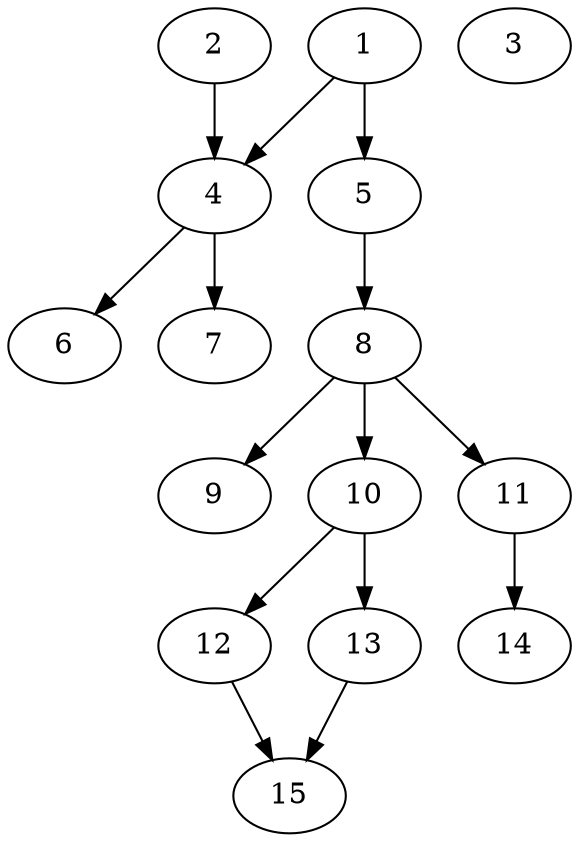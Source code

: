 // DAG automatically generated by daggen at Thu Oct  3 13:59:26 2019
// ./daggen --dot -n 15 --ccr 0.3 --fat 0.5 --regular 0.7 --density 0.5 --mindata 5242880 --maxdata 52428800 
digraph G {
  1 [size="148421973", alpha="0.06", expect_size="44526592"] 
  1 -> 4 [size ="44526592"]
  1 -> 5 [size ="44526592"]
  2 [size="159549440", alpha="0.16", expect_size="47864832"] 
  2 -> 4 [size ="47864832"]
  3 [size="94685867", alpha="0.16", expect_size="28405760"] 
  4 [size="60511573", alpha="0.15", expect_size="18153472"] 
  4 -> 6 [size ="18153472"]
  4 -> 7 [size ="18153472"]
  5 [size="47527253", alpha="0.09", expect_size="14258176"] 
  5 -> 8 [size ="14258176"]
  6 [size="41932800", alpha="0.17", expect_size="12579840"] 
  7 [size="143240533", alpha="0.17", expect_size="42972160"] 
  8 [size="130201600", alpha="0.07", expect_size="39060480"] 
  8 -> 9 [size ="39060480"]
  8 -> 10 [size ="39060480"]
  8 -> 11 [size ="39060480"]
  9 [size="171216213", alpha="0.14", expect_size="51364864"] 
  10 [size="125631147", alpha="0.06", expect_size="37689344"] 
  10 -> 12 [size ="37689344"]
  10 -> 13 [size ="37689344"]
  11 [size="33351680", alpha="0.10", expect_size="10005504"] 
  11 -> 14 [size ="10005504"]
  12 [size="80472747", alpha="0.03", expect_size="24141824"] 
  12 -> 15 [size ="24141824"]
  13 [size="45991253", alpha="0.15", expect_size="13797376"] 
  13 -> 15 [size ="13797376"]
  14 [size="169878187", alpha="0.19", expect_size="50963456"] 
  15 [size="127569920", alpha="0.12", expect_size="38270976"] 
}
